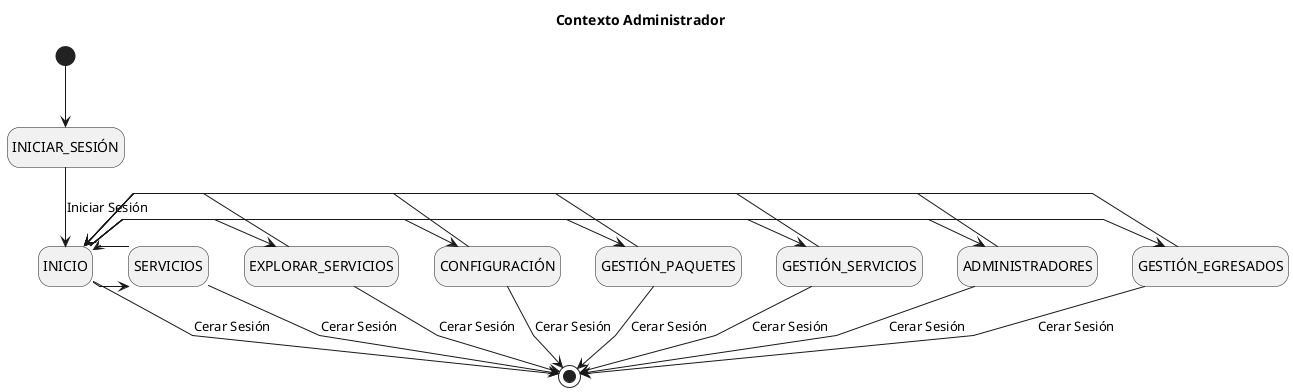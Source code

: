 @startuml Contexto
title Contexto Administrador

skinparam {
    NoteBackgroundColor #whiteSmoke
    NoteBorderColor #green
    linetype polyline
}

hide empty description

[*] --> INICIAR_SESIÓN
INICIAR_SESIÓN --> INICIO : Iniciar Sesión

INICIO -> GESTIÓN_EGRESADOS
INICIO <- GESTIÓN_EGRESADOS
INICIO -> ADMINISTRADORES
INICIO <- ADMINISTRADORES
INICIO -> GESTIÓN_SERVICIOS
INICIO <- GESTIÓN_SERVICIOS
INICIO -> GESTIÓN_PAQUETES
INICIO <- GESTIÓN_PAQUETES
INICIO -> CONFIGURACIÓN
INICIO <- CONFIGURACIÓN
INICIO -> EXPLORAR_SERVICIOS
INICIO <- EXPLORAR_SERVICIOS
INICIO -> SERVICIOS
INICIO <- SERVICIOS

INICIO --> [*] : Cerar Sesión
SERVICIOS --> [*] : Cerar Sesión
GESTIÓN_EGRESADOS --> [*] : Cerar Sesión
ADMINISTRADORES --> [*] : Cerar Sesión
GESTIÓN_SERVICIOS --> [*] : Cerar Sesión
GESTIÓN_PAQUETES --> [*] : Cerar Sesión
CONFIGURACIÓN --> [*] : Cerar Sesión
EXPLORAR_SERVICIOS --> [*] : Cerar Sesión


@enduml